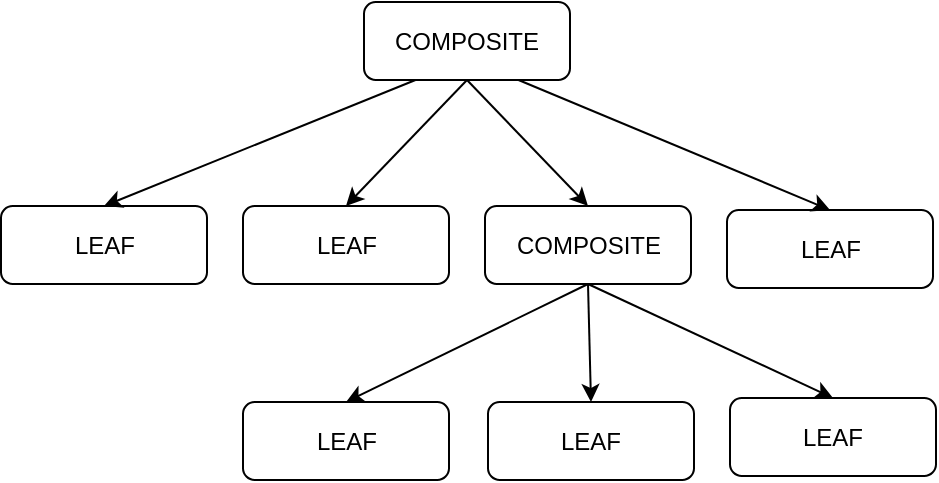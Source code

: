 <mxfile>
    <diagram id="Jz6on-hKJVCb-MS6HG2L" name="Página-1">
        <mxGraphModel dx="1104" dy="784" grid="0" gridSize="10" guides="1" tooltips="1" connect="1" arrows="1" fold="1" page="1" pageScale="1" pageWidth="827" pageHeight="1169" math="0" shadow="0">
            <root>
                <mxCell id="0"/>
                <mxCell id="1" parent="0"/>
                <mxCell id="2" value="COMPOSITE" style="rounded=1;whiteSpace=wrap;html=1;" vertex="1" parent="1">
                    <mxGeometry x="300" y="149" width="103" height="39" as="geometry"/>
                </mxCell>
                <mxCell id="3" value="LEAF" style="rounded=1;whiteSpace=wrap;html=1;" vertex="1" parent="1">
                    <mxGeometry x="118.5" y="251" width="103" height="39" as="geometry"/>
                </mxCell>
                <mxCell id="4" value="LEAF" style="rounded=1;whiteSpace=wrap;html=1;" vertex="1" parent="1">
                    <mxGeometry x="239.5" y="251" width="103" height="39" as="geometry"/>
                </mxCell>
                <mxCell id="5" value="LEAF" style="rounded=1;whiteSpace=wrap;html=1;" vertex="1" parent="1">
                    <mxGeometry x="481.5" y="253" width="103" height="39" as="geometry"/>
                </mxCell>
                <mxCell id="6" value="COMPOSITE" style="rounded=1;whiteSpace=wrap;html=1;" vertex="1" parent="1">
                    <mxGeometry x="360.5" y="251" width="103" height="39" as="geometry"/>
                </mxCell>
                <mxCell id="8" value="LEAF" style="rounded=1;whiteSpace=wrap;html=1;" vertex="1" parent="1">
                    <mxGeometry x="239.5" y="349" width="103" height="39" as="geometry"/>
                </mxCell>
                <mxCell id="9" value="LEAF" style="rounded=1;whiteSpace=wrap;html=1;" vertex="1" parent="1">
                    <mxGeometry x="362" y="349" width="103" height="39" as="geometry"/>
                </mxCell>
                <mxCell id="10" value="LEAF" style="rounded=1;whiteSpace=wrap;html=1;" vertex="1" parent="1">
                    <mxGeometry x="483" y="347" width="103" height="39" as="geometry"/>
                </mxCell>
                <mxCell id="11" value="" style="endArrow=classic;html=1;exitX=0.5;exitY=1;exitDx=0;exitDy=0;entryX=0.5;entryY=0;entryDx=0;entryDy=0;" edge="1" parent="1" source="2" target="4">
                    <mxGeometry width="50" height="50" relative="1" as="geometry">
                        <mxPoint x="447" y="426" as="sourcePoint"/>
                        <mxPoint x="497" y="376" as="targetPoint"/>
                    </mxGeometry>
                </mxCell>
                <mxCell id="12" value="" style="endArrow=classic;html=1;exitX=0.5;exitY=1;exitDx=0;exitDy=0;entryX=0.5;entryY=0;entryDx=0;entryDy=0;" edge="1" parent="1" source="2" target="6">
                    <mxGeometry width="50" height="50" relative="1" as="geometry">
                        <mxPoint x="361.5" y="198" as="sourcePoint"/>
                        <mxPoint x="301" y="261" as="targetPoint"/>
                    </mxGeometry>
                </mxCell>
                <mxCell id="13" value="" style="endArrow=classic;html=1;exitX=0.75;exitY=1;exitDx=0;exitDy=0;entryX=0.5;entryY=0;entryDx=0;entryDy=0;" edge="1" parent="1" source="2" target="5">
                    <mxGeometry width="50" height="50" relative="1" as="geometry">
                        <mxPoint x="361.5" y="198" as="sourcePoint"/>
                        <mxPoint x="422" y="261" as="targetPoint"/>
                    </mxGeometry>
                </mxCell>
                <mxCell id="14" value="" style="endArrow=classic;html=1;exitX=0.25;exitY=1;exitDx=0;exitDy=0;entryX=0.5;entryY=0;entryDx=0;entryDy=0;" edge="1" parent="1" source="2" target="3">
                    <mxGeometry width="50" height="50" relative="1" as="geometry">
                        <mxPoint x="387.25" y="198" as="sourcePoint"/>
                        <mxPoint x="543" y="263" as="targetPoint"/>
                    </mxGeometry>
                </mxCell>
                <mxCell id="15" value="" style="endArrow=classic;html=1;exitX=0.5;exitY=1;exitDx=0;exitDy=0;entryX=0.5;entryY=0;entryDx=0;entryDy=0;" edge="1" parent="1" source="6" target="10">
                    <mxGeometry width="50" height="50" relative="1" as="geometry">
                        <mxPoint x="397.25" y="208" as="sourcePoint"/>
                        <mxPoint x="553" y="273" as="targetPoint"/>
                    </mxGeometry>
                </mxCell>
                <mxCell id="16" value="" style="endArrow=classic;html=1;exitX=0.5;exitY=1;exitDx=0;exitDy=0;entryX=0.5;entryY=0;entryDx=0;entryDy=0;" edge="1" parent="1" source="6" target="9">
                    <mxGeometry width="50" height="50" relative="1" as="geometry">
                        <mxPoint x="422" y="300" as="sourcePoint"/>
                        <mxPoint x="544.5" y="357" as="targetPoint"/>
                    </mxGeometry>
                </mxCell>
                <mxCell id="17" value="" style="endArrow=classic;html=1;exitX=0.5;exitY=1;exitDx=0;exitDy=0;entryX=0.5;entryY=0;entryDx=0;entryDy=0;" edge="1" parent="1" source="6" target="8">
                    <mxGeometry width="50" height="50" relative="1" as="geometry">
                        <mxPoint x="422" y="300" as="sourcePoint"/>
                        <mxPoint x="423.5" y="359" as="targetPoint"/>
                    </mxGeometry>
                </mxCell>
            </root>
        </mxGraphModel>
    </diagram>
</mxfile>